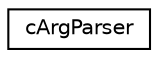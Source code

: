 digraph "Graphical Class Hierarchy"
{
 // LATEX_PDF_SIZE
  edge [fontname="Helvetica",fontsize="10",labelfontname="Helvetica",labelfontsize="10"];
  node [fontname="Helvetica",fontsize="10",shape=record];
  rankdir="LR";
  Node0 [label="cArgParser",height=0.2,width=0.4,color="black", fillcolor="white", style="filled",URL="$classc_arg_parser.html",tooltip=" "];
}
